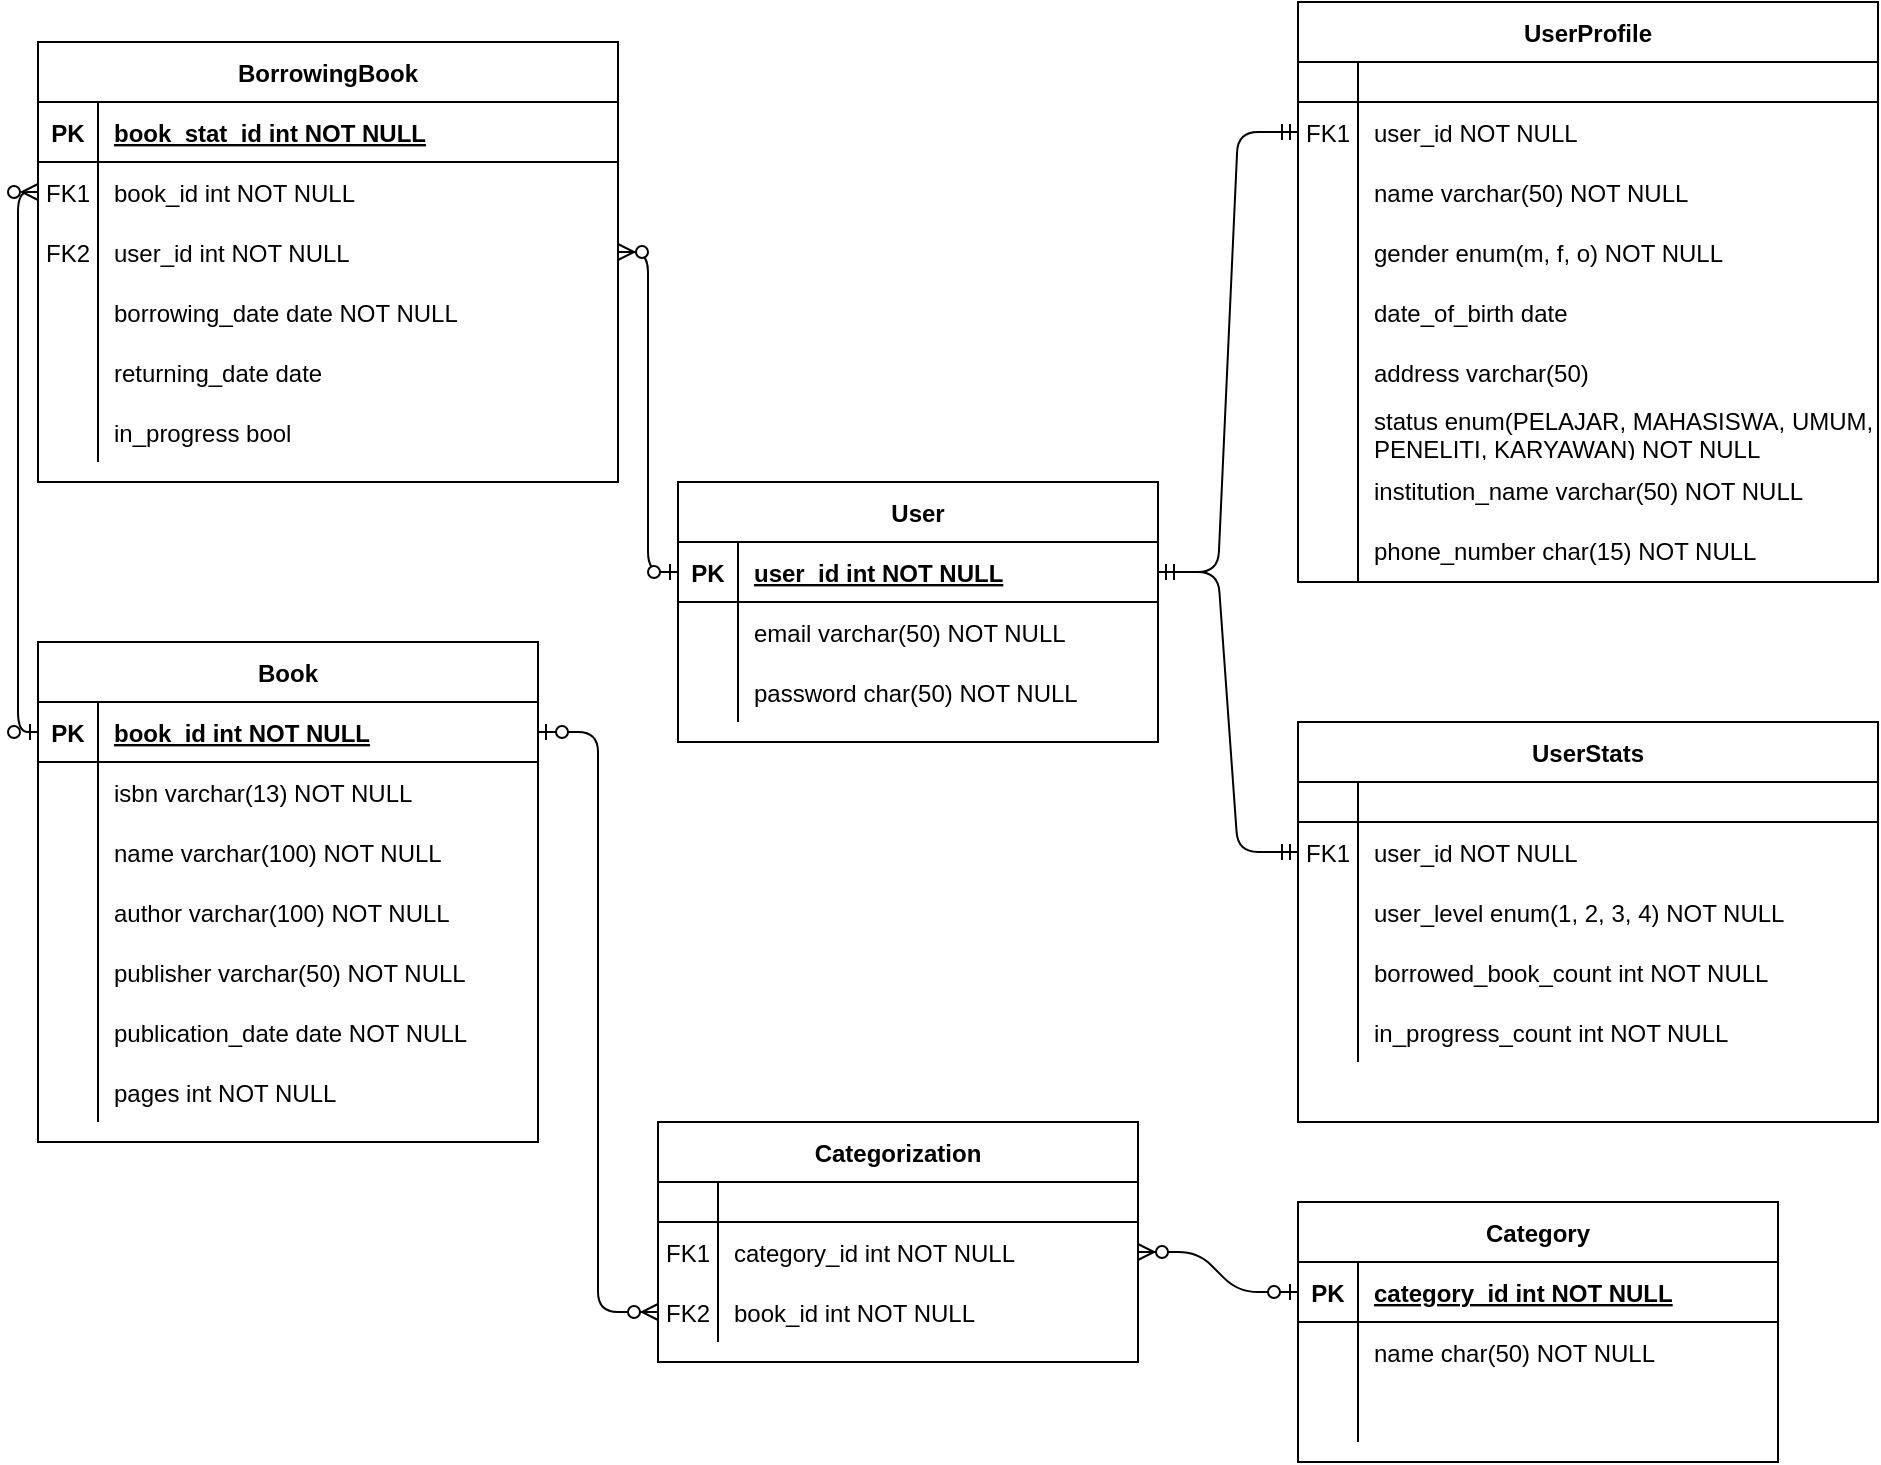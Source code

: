 <mxfile version="15.4.0" type="device"><diagram id="R2lEEEUBdFMjLlhIrx00" name="Page-1"><mxGraphModel dx="1150" dy="853" grid="1" gridSize="10" guides="1" tooltips="1" connect="1" arrows="1" fold="1" page="1" pageScale="1" pageWidth="850" pageHeight="1100" math="0" shadow="0" extFonts="Permanent Marker^https://fonts.googleapis.com/css?family=Permanent+Marker"><root><mxCell id="0"/><mxCell id="1" parent="0"/><mxCell id="C-vyLk0tnHw3VtMMgP7b-2" value="Book" style="shape=table;startSize=30;container=1;collapsible=1;childLayout=tableLayout;fixedRows=1;rowLines=0;fontStyle=1;align=center;resizeLast=1;" parent="1" vertex="1"><mxGeometry x="50" y="360" width="250" height="250" as="geometry"/></mxCell><mxCell id="C-vyLk0tnHw3VtMMgP7b-3" value="" style="shape=partialRectangle;collapsible=0;dropTarget=0;pointerEvents=0;fillColor=none;points=[[0,0.5],[1,0.5]];portConstraint=eastwest;top=0;left=0;right=0;bottom=1;" parent="C-vyLk0tnHw3VtMMgP7b-2" vertex="1"><mxGeometry y="30" width="250" height="30" as="geometry"/></mxCell><mxCell id="C-vyLk0tnHw3VtMMgP7b-4" value="PK" style="shape=partialRectangle;overflow=hidden;connectable=0;fillColor=none;top=0;left=0;bottom=0;right=0;fontStyle=1;" parent="C-vyLk0tnHw3VtMMgP7b-3" vertex="1"><mxGeometry width="30" height="30" as="geometry"/></mxCell><mxCell id="C-vyLk0tnHw3VtMMgP7b-5" value="book_id int NOT NULL " style="shape=partialRectangle;overflow=hidden;connectable=0;fillColor=none;top=0;left=0;bottom=0;right=0;align=left;spacingLeft=6;fontStyle=5;" parent="C-vyLk0tnHw3VtMMgP7b-3" vertex="1"><mxGeometry x="30" width="220" height="30" as="geometry"/></mxCell><mxCell id="C-vyLk0tnHw3VtMMgP7b-6" value="" style="shape=partialRectangle;collapsible=0;dropTarget=0;pointerEvents=0;fillColor=none;points=[[0,0.5],[1,0.5]];portConstraint=eastwest;top=0;left=0;right=0;bottom=0;" parent="C-vyLk0tnHw3VtMMgP7b-2" vertex="1"><mxGeometry y="60" width="250" height="30" as="geometry"/></mxCell><mxCell id="C-vyLk0tnHw3VtMMgP7b-7" value="" style="shape=partialRectangle;overflow=hidden;connectable=0;fillColor=none;top=0;left=0;bottom=0;right=0;" parent="C-vyLk0tnHw3VtMMgP7b-6" vertex="1"><mxGeometry width="30" height="30" as="geometry"/></mxCell><mxCell id="C-vyLk0tnHw3VtMMgP7b-8" value="isbn varchar(13) NOT NULL" style="shape=partialRectangle;overflow=hidden;connectable=0;fillColor=none;top=0;left=0;bottom=0;right=0;align=left;spacingLeft=6;" parent="C-vyLk0tnHw3VtMMgP7b-6" vertex="1"><mxGeometry x="30" width="220" height="30" as="geometry"/></mxCell><mxCell id="C-vyLk0tnHw3VtMMgP7b-9" value="" style="shape=partialRectangle;collapsible=0;dropTarget=0;pointerEvents=0;fillColor=none;points=[[0,0.5],[1,0.5]];portConstraint=eastwest;top=0;left=0;right=0;bottom=0;" parent="C-vyLk0tnHw3VtMMgP7b-2" vertex="1"><mxGeometry y="90" width="250" height="30" as="geometry"/></mxCell><mxCell id="C-vyLk0tnHw3VtMMgP7b-10" value="" style="shape=partialRectangle;overflow=hidden;connectable=0;fillColor=none;top=0;left=0;bottom=0;right=0;" parent="C-vyLk0tnHw3VtMMgP7b-9" vertex="1"><mxGeometry width="30" height="30" as="geometry"/></mxCell><mxCell id="C-vyLk0tnHw3VtMMgP7b-11" value="name varchar(100) NOT NULL" style="shape=partialRectangle;overflow=hidden;connectable=0;fillColor=none;top=0;left=0;bottom=0;right=0;align=left;spacingLeft=6;" parent="C-vyLk0tnHw3VtMMgP7b-9" vertex="1"><mxGeometry x="30" width="220" height="30" as="geometry"/></mxCell><mxCell id="uxyhOm8NF-rPEMLuehHi-76" value="" style="shape=partialRectangle;collapsible=0;dropTarget=0;pointerEvents=0;fillColor=none;points=[[0,0.5],[1,0.5]];portConstraint=eastwest;top=0;left=0;right=0;bottom=0;" parent="C-vyLk0tnHw3VtMMgP7b-2" vertex="1"><mxGeometry y="120" width="250" height="30" as="geometry"/></mxCell><mxCell id="uxyhOm8NF-rPEMLuehHi-77" value="" style="shape=partialRectangle;overflow=hidden;connectable=0;fillColor=none;top=0;left=0;bottom=0;right=0;" parent="uxyhOm8NF-rPEMLuehHi-76" vertex="1"><mxGeometry width="30" height="30" as="geometry"/></mxCell><mxCell id="uxyhOm8NF-rPEMLuehHi-78" value="author varchar(100) NOT NULL" style="shape=partialRectangle;overflow=hidden;connectable=0;fillColor=none;top=0;left=0;bottom=0;right=0;align=left;spacingLeft=6;" parent="uxyhOm8NF-rPEMLuehHi-76" vertex="1"><mxGeometry x="30" width="220" height="30" as="geometry"/></mxCell><mxCell id="uxyhOm8NF-rPEMLuehHi-79" value="" style="shape=partialRectangle;collapsible=0;dropTarget=0;pointerEvents=0;fillColor=none;points=[[0,0.5],[1,0.5]];portConstraint=eastwest;top=0;left=0;right=0;bottom=0;" parent="C-vyLk0tnHw3VtMMgP7b-2" vertex="1"><mxGeometry y="150" width="250" height="30" as="geometry"/></mxCell><mxCell id="uxyhOm8NF-rPEMLuehHi-80" value="" style="shape=partialRectangle;overflow=hidden;connectable=0;fillColor=none;top=0;left=0;bottom=0;right=0;" parent="uxyhOm8NF-rPEMLuehHi-79" vertex="1"><mxGeometry width="30" height="30" as="geometry"/></mxCell><mxCell id="uxyhOm8NF-rPEMLuehHi-81" value="publisher varchar(50) NOT NULL" style="shape=partialRectangle;overflow=hidden;connectable=0;fillColor=none;top=0;left=0;bottom=0;right=0;align=left;spacingLeft=6;" parent="uxyhOm8NF-rPEMLuehHi-79" vertex="1"><mxGeometry x="30" width="220" height="30" as="geometry"/></mxCell><mxCell id="uxyhOm8NF-rPEMLuehHi-82" value="" style="shape=partialRectangle;collapsible=0;dropTarget=0;pointerEvents=0;fillColor=none;points=[[0,0.5],[1,0.5]];portConstraint=eastwest;top=0;left=0;right=0;bottom=0;" parent="C-vyLk0tnHw3VtMMgP7b-2" vertex="1"><mxGeometry y="180" width="250" height="30" as="geometry"/></mxCell><mxCell id="uxyhOm8NF-rPEMLuehHi-83" value="" style="shape=partialRectangle;overflow=hidden;connectable=0;fillColor=none;top=0;left=0;bottom=0;right=0;" parent="uxyhOm8NF-rPEMLuehHi-82" vertex="1"><mxGeometry width="30" height="30" as="geometry"/></mxCell><mxCell id="uxyhOm8NF-rPEMLuehHi-84" value="publication_date date NOT NULL" style="shape=partialRectangle;overflow=hidden;connectable=0;fillColor=none;top=0;left=0;bottom=0;right=0;align=left;spacingLeft=6;" parent="uxyhOm8NF-rPEMLuehHi-82" vertex="1"><mxGeometry x="30" width="220" height="30" as="geometry"/></mxCell><mxCell id="uxyhOm8NF-rPEMLuehHi-85" value="" style="shape=partialRectangle;collapsible=0;dropTarget=0;pointerEvents=0;fillColor=none;points=[[0,0.5],[1,0.5]];portConstraint=eastwest;top=0;left=0;right=0;bottom=0;" parent="C-vyLk0tnHw3VtMMgP7b-2" vertex="1"><mxGeometry y="210" width="250" height="30" as="geometry"/></mxCell><mxCell id="uxyhOm8NF-rPEMLuehHi-86" value="" style="shape=partialRectangle;overflow=hidden;connectable=0;fillColor=none;top=0;left=0;bottom=0;right=0;" parent="uxyhOm8NF-rPEMLuehHi-85" vertex="1"><mxGeometry width="30" height="30" as="geometry"/></mxCell><mxCell id="uxyhOm8NF-rPEMLuehHi-87" value="pages int NOT NULL" style="shape=partialRectangle;overflow=hidden;connectable=0;fillColor=none;top=0;left=0;bottom=0;right=0;align=left;spacingLeft=6;" parent="uxyhOm8NF-rPEMLuehHi-85" vertex="1"><mxGeometry x="30" width="220" height="30" as="geometry"/></mxCell><mxCell id="C-vyLk0tnHw3VtMMgP7b-23" value="UserProfile" style="shape=table;startSize=30;container=1;collapsible=1;childLayout=tableLayout;fixedRows=1;rowLines=0;fontStyle=1;align=center;resizeLast=1;" parent="1" vertex="1"><mxGeometry x="680" y="40" width="290" height="290" as="geometry"/></mxCell><mxCell id="C-vyLk0tnHw3VtMMgP7b-24" value="" style="shape=partialRectangle;collapsible=0;dropTarget=0;pointerEvents=0;fillColor=none;points=[[0,0.5],[1,0.5]];portConstraint=eastwest;top=0;left=0;right=0;bottom=1;" parent="C-vyLk0tnHw3VtMMgP7b-23" vertex="1"><mxGeometry y="30" width="290" height="20" as="geometry"/></mxCell><mxCell id="C-vyLk0tnHw3VtMMgP7b-25" value="" style="shape=partialRectangle;overflow=hidden;connectable=0;fillColor=none;top=0;left=0;bottom=0;right=0;fontStyle=1;" parent="C-vyLk0tnHw3VtMMgP7b-24" vertex="1"><mxGeometry width="30" height="20" as="geometry"/></mxCell><mxCell id="C-vyLk0tnHw3VtMMgP7b-26" value="" style="shape=partialRectangle;overflow=hidden;connectable=0;fillColor=none;top=0;left=0;bottom=0;right=0;align=left;spacingLeft=6;fontStyle=5;shadow=0;" parent="C-vyLk0tnHw3VtMMgP7b-24" vertex="1"><mxGeometry x="30" width="260" height="20" as="geometry"/></mxCell><mxCell id="uxyhOm8NF-rPEMLuehHi-24" value="" style="shape=partialRectangle;collapsible=0;dropTarget=0;pointerEvents=0;fillColor=none;points=[[0,0.5],[1,0.5]];portConstraint=eastwest;top=0;left=0;right=0;bottom=0;" parent="C-vyLk0tnHw3VtMMgP7b-23" vertex="1"><mxGeometry y="50" width="290" height="30" as="geometry"/></mxCell><mxCell id="uxyhOm8NF-rPEMLuehHi-25" value="FK1" style="shape=partialRectangle;overflow=hidden;connectable=0;fillColor=none;top=0;left=0;bottom=0;right=0;" parent="uxyhOm8NF-rPEMLuehHi-24" vertex="1"><mxGeometry width="30" height="30" as="geometry"/></mxCell><mxCell id="uxyhOm8NF-rPEMLuehHi-26" value="user_id NOT NULL" style="shape=partialRectangle;overflow=hidden;connectable=0;fillColor=none;top=0;left=0;bottom=0;right=0;align=left;spacingLeft=6;" parent="uxyhOm8NF-rPEMLuehHi-24" vertex="1"><mxGeometry x="30" width="260" height="30" as="geometry"/></mxCell><mxCell id="C-vyLk0tnHw3VtMMgP7b-27" value="" style="shape=partialRectangle;collapsible=0;dropTarget=0;pointerEvents=0;fillColor=none;points=[[0,0.5],[1,0.5]];portConstraint=eastwest;top=0;left=0;right=0;bottom=0;" parent="C-vyLk0tnHw3VtMMgP7b-23" vertex="1"><mxGeometry y="80" width="290" height="30" as="geometry"/></mxCell><mxCell id="C-vyLk0tnHw3VtMMgP7b-28" value="" style="shape=partialRectangle;overflow=hidden;connectable=0;fillColor=none;top=0;left=0;bottom=0;right=0;" parent="C-vyLk0tnHw3VtMMgP7b-27" vertex="1"><mxGeometry width="30" height="30" as="geometry"/></mxCell><mxCell id="C-vyLk0tnHw3VtMMgP7b-29" value="name varchar(50) NOT NULL" style="shape=partialRectangle;overflow=hidden;connectable=0;fillColor=none;top=0;left=0;bottom=0;right=0;align=left;spacingLeft=6;" parent="C-vyLk0tnHw3VtMMgP7b-27" vertex="1"><mxGeometry x="30" width="260" height="30" as="geometry"/></mxCell><mxCell id="uxyhOm8NF-rPEMLuehHi-1" value="" style="shape=partialRectangle;collapsible=0;dropTarget=0;pointerEvents=0;fillColor=none;points=[[0,0.5],[1,0.5]];portConstraint=eastwest;top=0;left=0;right=0;bottom=0;" parent="C-vyLk0tnHw3VtMMgP7b-23" vertex="1"><mxGeometry y="110" width="290" height="30" as="geometry"/></mxCell><mxCell id="uxyhOm8NF-rPEMLuehHi-2" value="" style="shape=partialRectangle;overflow=hidden;connectable=0;fillColor=none;top=0;left=0;bottom=0;right=0;" parent="uxyhOm8NF-rPEMLuehHi-1" vertex="1"><mxGeometry width="30" height="30" as="geometry"/></mxCell><mxCell id="uxyhOm8NF-rPEMLuehHi-3" value="gender enum(m, f, o) NOT NULL" style="shape=partialRectangle;overflow=hidden;connectable=0;fillColor=none;top=0;left=0;bottom=0;right=0;align=left;spacingLeft=6;" parent="uxyhOm8NF-rPEMLuehHi-1" vertex="1"><mxGeometry x="30" width="260" height="30" as="geometry"/></mxCell><mxCell id="uxyhOm8NF-rPEMLuehHi-27" value="" style="shape=partialRectangle;collapsible=0;dropTarget=0;pointerEvents=0;fillColor=none;points=[[0,0.5],[1,0.5]];portConstraint=eastwest;top=0;left=0;right=0;bottom=0;" parent="C-vyLk0tnHw3VtMMgP7b-23" vertex="1"><mxGeometry y="140" width="290" height="30" as="geometry"/></mxCell><mxCell id="uxyhOm8NF-rPEMLuehHi-28" value="" style="shape=partialRectangle;overflow=hidden;connectable=0;fillColor=none;top=0;left=0;bottom=0;right=0;" parent="uxyhOm8NF-rPEMLuehHi-27" vertex="1"><mxGeometry width="30" height="30" as="geometry"/></mxCell><mxCell id="uxyhOm8NF-rPEMLuehHi-29" value="date_of_birth date" style="shape=partialRectangle;overflow=hidden;connectable=0;fillColor=none;top=0;left=0;bottom=0;right=0;align=left;spacingLeft=6;" parent="uxyhOm8NF-rPEMLuehHi-27" vertex="1"><mxGeometry x="30" width="260" height="30" as="geometry"/></mxCell><mxCell id="uxyhOm8NF-rPEMLuehHi-30" value="" style="shape=partialRectangle;collapsible=0;dropTarget=0;pointerEvents=0;fillColor=none;points=[[0,0.5],[1,0.5]];portConstraint=eastwest;top=0;left=0;right=0;bottom=0;" parent="C-vyLk0tnHw3VtMMgP7b-23" vertex="1"><mxGeometry y="170" width="290" height="30" as="geometry"/></mxCell><mxCell id="uxyhOm8NF-rPEMLuehHi-31" value="" style="shape=partialRectangle;overflow=hidden;connectable=0;fillColor=none;top=0;left=0;bottom=0;right=0;" parent="uxyhOm8NF-rPEMLuehHi-30" vertex="1"><mxGeometry width="30" height="30" as="geometry"/></mxCell><mxCell id="uxyhOm8NF-rPEMLuehHi-32" value="address varchar(50)" style="shape=partialRectangle;overflow=hidden;connectable=0;fillColor=none;top=0;left=0;bottom=0;right=0;align=left;spacingLeft=6;" parent="uxyhOm8NF-rPEMLuehHi-30" vertex="1"><mxGeometry x="30" width="260" height="30" as="geometry"/></mxCell><mxCell id="hmpjGtrumHLrnvDouR7j-2" value="" style="shape=partialRectangle;collapsible=0;dropTarget=0;pointerEvents=0;fillColor=none;points=[[0,0.5],[1,0.5]];portConstraint=eastwest;top=0;left=0;right=0;bottom=0;" parent="C-vyLk0tnHw3VtMMgP7b-23" vertex="1"><mxGeometry y="200" width="290" height="30" as="geometry"/></mxCell><mxCell id="hmpjGtrumHLrnvDouR7j-3" value="" style="shape=partialRectangle;overflow=hidden;connectable=0;fillColor=none;top=0;left=0;bottom=0;right=0;" parent="hmpjGtrumHLrnvDouR7j-2" vertex="1"><mxGeometry width="30" height="30" as="geometry"/></mxCell><mxCell id="hmpjGtrumHLrnvDouR7j-4" value="status enum(PELAJAR, MAHASISWA, UMUM, PENELITI, KARYAWAN) NOT NULL" style="shape=partialRectangle;overflow=hidden;connectable=0;fillColor=none;top=0;left=0;bottom=0;right=0;align=left;spacingLeft=6;whiteSpace=wrap;" parent="hmpjGtrumHLrnvDouR7j-2" vertex="1"><mxGeometry x="30" width="260" height="30" as="geometry"/></mxCell><mxCell id="hmpjGtrumHLrnvDouR7j-5" value="" style="shape=partialRectangle;collapsible=0;dropTarget=0;pointerEvents=0;fillColor=none;points=[[0,0.5],[1,0.5]];portConstraint=eastwest;top=0;left=0;right=0;bottom=0;" parent="C-vyLk0tnHw3VtMMgP7b-23" vertex="1"><mxGeometry y="230" width="290" height="30" as="geometry"/></mxCell><mxCell id="hmpjGtrumHLrnvDouR7j-6" value="" style="shape=partialRectangle;overflow=hidden;connectable=0;fillColor=none;top=0;left=0;bottom=0;right=0;" parent="hmpjGtrumHLrnvDouR7j-5" vertex="1"><mxGeometry width="30" height="30" as="geometry"/></mxCell><mxCell id="hmpjGtrumHLrnvDouR7j-7" value="institution_name varchar(50) NOT NULL" style="shape=partialRectangle;overflow=hidden;connectable=0;fillColor=none;top=0;left=0;bottom=0;right=0;align=left;spacingLeft=6;whiteSpace=wrap;" parent="hmpjGtrumHLrnvDouR7j-5" vertex="1"><mxGeometry x="30" width="260" height="30" as="geometry"/></mxCell><mxCell id="hmpjGtrumHLrnvDouR7j-8" value="" style="shape=partialRectangle;collapsible=0;dropTarget=0;pointerEvents=0;fillColor=none;points=[[0,0.5],[1,0.5]];portConstraint=eastwest;top=0;left=0;right=0;bottom=0;" parent="C-vyLk0tnHw3VtMMgP7b-23" vertex="1"><mxGeometry y="260" width="290" height="30" as="geometry"/></mxCell><mxCell id="hmpjGtrumHLrnvDouR7j-9" value="" style="shape=partialRectangle;overflow=hidden;connectable=0;fillColor=none;top=0;left=0;bottom=0;right=0;" parent="hmpjGtrumHLrnvDouR7j-8" vertex="1"><mxGeometry width="30" height="30" as="geometry"/></mxCell><mxCell id="hmpjGtrumHLrnvDouR7j-10" value="phone_number char(15) NOT NULL" style="shape=partialRectangle;overflow=hidden;connectable=0;fillColor=none;top=0;left=0;bottom=0;right=0;align=left;spacingLeft=6;whiteSpace=wrap;" parent="hmpjGtrumHLrnvDouR7j-8" vertex="1"><mxGeometry x="30" width="260" height="30" as="geometry"/></mxCell><mxCell id="uxyhOm8NF-rPEMLuehHi-4" value="UserStats" style="shape=table;startSize=30;container=1;collapsible=1;childLayout=tableLayout;fixedRows=1;rowLines=0;fontStyle=1;align=center;resizeLast=1;" parent="1" vertex="1"><mxGeometry x="680" y="400" width="290" height="200" as="geometry"/></mxCell><mxCell id="uxyhOm8NF-rPEMLuehHi-5" value="" style="shape=partialRectangle;collapsible=0;dropTarget=0;pointerEvents=0;fillColor=none;points=[[0,0.5],[1,0.5]];portConstraint=eastwest;top=0;left=0;right=0;bottom=1;" parent="uxyhOm8NF-rPEMLuehHi-4" vertex="1"><mxGeometry y="30" width="290" height="20" as="geometry"/></mxCell><mxCell id="uxyhOm8NF-rPEMLuehHi-6" value="" style="shape=partialRectangle;overflow=hidden;connectable=0;fillColor=none;top=0;left=0;bottom=0;right=0;fontStyle=1;" parent="uxyhOm8NF-rPEMLuehHi-5" vertex="1"><mxGeometry width="30" height="20" as="geometry"><mxRectangle width="30" height="20" as="alternateBounds"/></mxGeometry></mxCell><mxCell id="uxyhOm8NF-rPEMLuehHi-7" value="" style="shape=partialRectangle;overflow=hidden;connectable=0;fillColor=none;top=0;left=0;bottom=0;right=0;align=left;spacingLeft=6;fontStyle=5;" parent="uxyhOm8NF-rPEMLuehHi-5" vertex="1"><mxGeometry x="30" width="260" height="20" as="geometry"><mxRectangle width="260" height="20" as="alternateBounds"/></mxGeometry></mxCell><mxCell id="uxyhOm8NF-rPEMLuehHi-39" value="" style="shape=partialRectangle;collapsible=0;dropTarget=0;pointerEvents=0;fillColor=none;points=[[0,0.5],[1,0.5]];portConstraint=eastwest;top=0;left=0;right=0;bottom=0;" parent="uxyhOm8NF-rPEMLuehHi-4" vertex="1"><mxGeometry y="50" width="290" height="30" as="geometry"/></mxCell><mxCell id="uxyhOm8NF-rPEMLuehHi-40" value="FK1" style="shape=partialRectangle;overflow=hidden;connectable=0;fillColor=none;top=0;left=0;bottom=0;right=0;" parent="uxyhOm8NF-rPEMLuehHi-39" vertex="1"><mxGeometry width="30" height="30" as="geometry"><mxRectangle width="30" height="30" as="alternateBounds"/></mxGeometry></mxCell><mxCell id="uxyhOm8NF-rPEMLuehHi-41" value="user_id NOT NULL" style="shape=partialRectangle;overflow=hidden;connectable=0;fillColor=none;top=0;left=0;bottom=0;right=0;align=left;spacingLeft=6;" parent="uxyhOm8NF-rPEMLuehHi-39" vertex="1"><mxGeometry x="30" width="260" height="30" as="geometry"><mxRectangle width="260" height="30" as="alternateBounds"/></mxGeometry></mxCell><mxCell id="uxyhOm8NF-rPEMLuehHi-11" value="" style="shape=partialRectangle;collapsible=0;dropTarget=0;pointerEvents=0;fillColor=none;points=[[0,0.5],[1,0.5]];portConstraint=eastwest;top=0;left=0;right=0;bottom=0;" parent="uxyhOm8NF-rPEMLuehHi-4" vertex="1"><mxGeometry y="80" width="290" height="30" as="geometry"/></mxCell><mxCell id="uxyhOm8NF-rPEMLuehHi-12" value="" style="shape=partialRectangle;overflow=hidden;connectable=0;fillColor=none;top=0;left=0;bottom=0;right=0;" parent="uxyhOm8NF-rPEMLuehHi-11" vertex="1"><mxGeometry width="30" height="30" as="geometry"><mxRectangle width="30" height="30" as="alternateBounds"/></mxGeometry></mxCell><mxCell id="uxyhOm8NF-rPEMLuehHi-13" value="user_level enum(1, 2, 3, 4) NOT NULL" style="shape=partialRectangle;overflow=hidden;connectable=0;fillColor=none;top=0;left=0;bottom=0;right=0;align=left;spacingLeft=6;" parent="uxyhOm8NF-rPEMLuehHi-11" vertex="1"><mxGeometry x="30" width="260" height="30" as="geometry"><mxRectangle width="260" height="30" as="alternateBounds"/></mxGeometry></mxCell><mxCell id="uxyhOm8NF-rPEMLuehHi-42" value="" style="shape=partialRectangle;collapsible=0;dropTarget=0;pointerEvents=0;fillColor=none;points=[[0,0.5],[1,0.5]];portConstraint=eastwest;top=0;left=0;right=0;bottom=0;" parent="uxyhOm8NF-rPEMLuehHi-4" vertex="1"><mxGeometry y="110" width="290" height="30" as="geometry"/></mxCell><mxCell id="uxyhOm8NF-rPEMLuehHi-43" value="" style="shape=partialRectangle;overflow=hidden;connectable=0;fillColor=none;top=0;left=0;bottom=0;right=0;" parent="uxyhOm8NF-rPEMLuehHi-42" vertex="1"><mxGeometry width="30" height="30" as="geometry"><mxRectangle width="30" height="30" as="alternateBounds"/></mxGeometry></mxCell><mxCell id="uxyhOm8NF-rPEMLuehHi-44" value="borrowed_book_count int NOT NULL" style="shape=partialRectangle;overflow=hidden;connectable=0;fillColor=none;top=0;left=0;bottom=0;right=0;align=left;spacingLeft=6;" parent="uxyhOm8NF-rPEMLuehHi-42" vertex="1"><mxGeometry x="30" width="260" height="30" as="geometry"><mxRectangle width="260" height="30" as="alternateBounds"/></mxGeometry></mxCell><mxCell id="kzhQnNyP81As8P9qI8S0-5" value="" style="shape=partialRectangle;collapsible=0;dropTarget=0;pointerEvents=0;fillColor=none;points=[[0,0.5],[1,0.5]];portConstraint=eastwest;top=0;left=0;right=0;bottom=0;" vertex="1" parent="uxyhOm8NF-rPEMLuehHi-4"><mxGeometry y="140" width="290" height="30" as="geometry"/></mxCell><mxCell id="kzhQnNyP81As8P9qI8S0-6" value="" style="shape=partialRectangle;overflow=hidden;connectable=0;fillColor=none;top=0;left=0;bottom=0;right=0;" vertex="1" parent="kzhQnNyP81As8P9qI8S0-5"><mxGeometry width="30" height="30" as="geometry"><mxRectangle width="30" height="30" as="alternateBounds"/></mxGeometry></mxCell><mxCell id="kzhQnNyP81As8P9qI8S0-7" value="in_progress_count int NOT NULL" style="shape=partialRectangle;overflow=hidden;connectable=0;fillColor=none;top=0;left=0;bottom=0;right=0;align=left;spacingLeft=6;" vertex="1" parent="kzhQnNyP81As8P9qI8S0-5"><mxGeometry x="30" width="260" height="30" as="geometry"><mxRectangle width="260" height="30" as="alternateBounds"/></mxGeometry></mxCell><mxCell id="uxyhOm8NF-rPEMLuehHi-14" value="User" style="shape=table;startSize=30;container=1;collapsible=1;childLayout=tableLayout;fixedRows=1;rowLines=0;fontStyle=1;align=center;resizeLast=1;" parent="1" vertex="1"><mxGeometry x="370" y="280" width="240" height="130" as="geometry"/></mxCell><mxCell id="uxyhOm8NF-rPEMLuehHi-15" value="" style="shape=partialRectangle;collapsible=0;dropTarget=0;pointerEvents=0;fillColor=none;points=[[0,0.5],[1,0.5]];portConstraint=eastwest;top=0;left=0;right=0;bottom=1;" parent="uxyhOm8NF-rPEMLuehHi-14" vertex="1"><mxGeometry y="30" width="240" height="30" as="geometry"/></mxCell><mxCell id="uxyhOm8NF-rPEMLuehHi-16" value="PK" style="shape=partialRectangle;overflow=hidden;connectable=0;fillColor=none;top=0;left=0;bottom=0;right=0;fontStyle=1;" parent="uxyhOm8NF-rPEMLuehHi-15" vertex="1"><mxGeometry width="30" height="30" as="geometry"/></mxCell><mxCell id="uxyhOm8NF-rPEMLuehHi-17" value="user_id int NOT NULL " style="shape=partialRectangle;overflow=hidden;connectable=0;fillColor=none;top=0;left=0;bottom=0;right=0;align=left;spacingLeft=6;fontStyle=5;" parent="uxyhOm8NF-rPEMLuehHi-15" vertex="1"><mxGeometry x="30" width="210" height="30" as="geometry"/></mxCell><mxCell id="uxyhOm8NF-rPEMLuehHi-18" value="" style="shape=partialRectangle;collapsible=0;dropTarget=0;pointerEvents=0;fillColor=none;points=[[0,0.5],[1,0.5]];portConstraint=eastwest;top=0;left=0;right=0;bottom=0;" parent="uxyhOm8NF-rPEMLuehHi-14" vertex="1"><mxGeometry y="60" width="240" height="30" as="geometry"/></mxCell><mxCell id="uxyhOm8NF-rPEMLuehHi-19" value="" style="shape=partialRectangle;overflow=hidden;connectable=0;fillColor=none;top=0;left=0;bottom=0;right=0;" parent="uxyhOm8NF-rPEMLuehHi-18" vertex="1"><mxGeometry width="30" height="30" as="geometry"/></mxCell><mxCell id="uxyhOm8NF-rPEMLuehHi-20" value="email varchar(50) NOT NULL" style="shape=partialRectangle;overflow=hidden;connectable=0;fillColor=none;top=0;left=0;bottom=0;right=0;align=left;spacingLeft=6;" parent="uxyhOm8NF-rPEMLuehHi-18" vertex="1"><mxGeometry x="30" width="210" height="30" as="geometry"/></mxCell><mxCell id="uxyhOm8NF-rPEMLuehHi-21" value="" style="shape=partialRectangle;collapsible=0;dropTarget=0;pointerEvents=0;fillColor=none;points=[[0,0.5],[1,0.5]];portConstraint=eastwest;top=0;left=0;right=0;bottom=0;" parent="uxyhOm8NF-rPEMLuehHi-14" vertex="1"><mxGeometry y="90" width="240" height="30" as="geometry"/></mxCell><mxCell id="uxyhOm8NF-rPEMLuehHi-22" value="" style="shape=partialRectangle;overflow=hidden;connectable=0;fillColor=none;top=0;left=0;bottom=0;right=0;" parent="uxyhOm8NF-rPEMLuehHi-21" vertex="1"><mxGeometry width="30" height="30" as="geometry"/></mxCell><mxCell id="uxyhOm8NF-rPEMLuehHi-23" value="password char(50) NOT NULL" style="shape=partialRectangle;overflow=hidden;connectable=0;fillColor=none;top=0;left=0;bottom=0;right=0;align=left;spacingLeft=6;" parent="uxyhOm8NF-rPEMLuehHi-21" vertex="1"><mxGeometry x="30" width="210" height="30" as="geometry"/></mxCell><mxCell id="uxyhOm8NF-rPEMLuehHi-45" value="BorrowingBook" style="shape=table;startSize=30;container=1;collapsible=1;childLayout=tableLayout;fixedRows=1;rowLines=0;fontStyle=1;align=center;resizeLast=1;" parent="1" vertex="1"><mxGeometry x="50" y="60" width="290" height="220" as="geometry"/></mxCell><mxCell id="uxyhOm8NF-rPEMLuehHi-46" value="" style="shape=partialRectangle;collapsible=0;dropTarget=0;pointerEvents=0;fillColor=none;points=[[0,0.5],[1,0.5]];portConstraint=eastwest;top=0;left=0;right=0;bottom=1;" parent="uxyhOm8NF-rPEMLuehHi-45" vertex="1"><mxGeometry y="30" width="290" height="30" as="geometry"/></mxCell><mxCell id="uxyhOm8NF-rPEMLuehHi-47" value="PK" style="shape=partialRectangle;overflow=hidden;connectable=0;fillColor=none;top=0;left=0;bottom=0;right=0;fontStyle=1;" parent="uxyhOm8NF-rPEMLuehHi-46" vertex="1"><mxGeometry width="30" height="30" as="geometry"><mxRectangle width="30" height="30" as="alternateBounds"/></mxGeometry></mxCell><mxCell id="uxyhOm8NF-rPEMLuehHi-48" value="book_stat_id int NOT NULL" style="shape=partialRectangle;overflow=hidden;connectable=0;fillColor=none;top=0;left=0;bottom=0;right=0;align=left;spacingLeft=6;fontStyle=5;" parent="uxyhOm8NF-rPEMLuehHi-46" vertex="1"><mxGeometry x="30" width="260" height="30" as="geometry"><mxRectangle width="260" height="30" as="alternateBounds"/></mxGeometry></mxCell><mxCell id="uxyhOm8NF-rPEMLuehHi-49" value="" style="shape=partialRectangle;collapsible=0;dropTarget=0;pointerEvents=0;fillColor=none;points=[[0,0.5],[1,0.5]];portConstraint=eastwest;top=0;left=0;right=0;bottom=0;" parent="uxyhOm8NF-rPEMLuehHi-45" vertex="1"><mxGeometry y="60" width="290" height="30" as="geometry"/></mxCell><mxCell id="uxyhOm8NF-rPEMLuehHi-50" value="FK1" style="shape=partialRectangle;overflow=hidden;connectable=0;fillColor=none;top=0;left=0;bottom=0;right=0;" parent="uxyhOm8NF-rPEMLuehHi-49" vertex="1"><mxGeometry width="30" height="30" as="geometry"><mxRectangle width="30" height="30" as="alternateBounds"/></mxGeometry></mxCell><mxCell id="uxyhOm8NF-rPEMLuehHi-51" value="book_id int NOT NULL" style="shape=partialRectangle;overflow=hidden;connectable=0;fillColor=none;top=0;left=0;bottom=0;right=0;align=left;spacingLeft=6;" parent="uxyhOm8NF-rPEMLuehHi-49" vertex="1"><mxGeometry x="30" width="260" height="30" as="geometry"><mxRectangle width="260" height="30" as="alternateBounds"/></mxGeometry></mxCell><mxCell id="uxyhOm8NF-rPEMLuehHi-52" value="" style="shape=partialRectangle;collapsible=0;dropTarget=0;pointerEvents=0;fillColor=none;points=[[0,0.5],[1,0.5]];portConstraint=eastwest;top=0;left=0;right=0;bottom=0;" parent="uxyhOm8NF-rPEMLuehHi-45" vertex="1"><mxGeometry y="90" width="290" height="30" as="geometry"/></mxCell><mxCell id="uxyhOm8NF-rPEMLuehHi-53" value="FK2" style="shape=partialRectangle;overflow=hidden;connectable=0;fillColor=none;top=0;left=0;bottom=0;right=0;" parent="uxyhOm8NF-rPEMLuehHi-52" vertex="1"><mxGeometry width="30" height="30" as="geometry"><mxRectangle width="30" height="30" as="alternateBounds"/></mxGeometry></mxCell><mxCell id="uxyhOm8NF-rPEMLuehHi-54" value="user_id int NOT NULL" style="shape=partialRectangle;overflow=hidden;connectable=0;fillColor=none;top=0;left=0;bottom=0;right=0;align=left;spacingLeft=6;" parent="uxyhOm8NF-rPEMLuehHi-52" vertex="1"><mxGeometry x="30" width="260" height="30" as="geometry"><mxRectangle width="260" height="30" as="alternateBounds"/></mxGeometry></mxCell><mxCell id="uxyhOm8NF-rPEMLuehHi-55" value="" style="shape=partialRectangle;collapsible=0;dropTarget=0;pointerEvents=0;fillColor=none;points=[[0,0.5],[1,0.5]];portConstraint=eastwest;top=0;left=0;right=0;bottom=0;" parent="uxyhOm8NF-rPEMLuehHi-45" vertex="1"><mxGeometry y="120" width="290" height="30" as="geometry"/></mxCell><mxCell id="uxyhOm8NF-rPEMLuehHi-56" value="" style="shape=partialRectangle;overflow=hidden;connectable=0;fillColor=none;top=0;left=0;bottom=0;right=0;" parent="uxyhOm8NF-rPEMLuehHi-55" vertex="1"><mxGeometry width="30" height="30" as="geometry"><mxRectangle width="30" height="30" as="alternateBounds"/></mxGeometry></mxCell><mxCell id="uxyhOm8NF-rPEMLuehHi-57" value="borrowing_date date NOT NULL" style="shape=partialRectangle;overflow=hidden;connectable=0;fillColor=none;top=0;left=0;bottom=0;right=0;align=left;spacingLeft=6;" parent="uxyhOm8NF-rPEMLuehHi-55" vertex="1"><mxGeometry x="30" width="260" height="30" as="geometry"><mxRectangle width="260" height="30" as="alternateBounds"/></mxGeometry></mxCell><mxCell id="uxyhOm8NF-rPEMLuehHi-72" value="" style="shape=partialRectangle;collapsible=0;dropTarget=0;pointerEvents=0;fillColor=none;points=[[0,0.5],[1,0.5]];portConstraint=eastwest;top=0;left=0;right=0;bottom=0;" parent="uxyhOm8NF-rPEMLuehHi-45" vertex="1"><mxGeometry y="150" width="290" height="30" as="geometry"/></mxCell><mxCell id="uxyhOm8NF-rPEMLuehHi-73" value="" style="shape=partialRectangle;overflow=hidden;connectable=0;fillColor=none;top=0;left=0;bottom=0;right=0;" parent="uxyhOm8NF-rPEMLuehHi-72" vertex="1"><mxGeometry width="30" height="30" as="geometry"><mxRectangle width="30" height="30" as="alternateBounds"/></mxGeometry></mxCell><mxCell id="uxyhOm8NF-rPEMLuehHi-74" value="returning_date date" style="shape=partialRectangle;overflow=hidden;connectable=0;fillColor=none;top=0;left=0;bottom=0;right=0;align=left;spacingLeft=6;" parent="uxyhOm8NF-rPEMLuehHi-72" vertex="1"><mxGeometry x="30" width="260" height="30" as="geometry"><mxRectangle width="260" height="30" as="alternateBounds"/></mxGeometry></mxCell><mxCell id="kzhQnNyP81As8P9qI8S0-1" value="" style="shape=partialRectangle;collapsible=0;dropTarget=0;pointerEvents=0;fillColor=none;points=[[0,0.5],[1,0.5]];portConstraint=eastwest;top=0;left=0;right=0;bottom=0;" vertex="1" parent="uxyhOm8NF-rPEMLuehHi-45"><mxGeometry y="180" width="290" height="30" as="geometry"/></mxCell><mxCell id="kzhQnNyP81As8P9qI8S0-2" value="" style="shape=partialRectangle;overflow=hidden;connectable=0;fillColor=none;top=0;left=0;bottom=0;right=0;" vertex="1" parent="kzhQnNyP81As8P9qI8S0-1"><mxGeometry width="30" height="30" as="geometry"><mxRectangle width="30" height="30" as="alternateBounds"/></mxGeometry></mxCell><mxCell id="kzhQnNyP81As8P9qI8S0-3" value="in_progress bool " style="shape=partialRectangle;overflow=hidden;connectable=0;fillColor=none;top=0;left=0;bottom=0;right=0;align=left;spacingLeft=6;" vertex="1" parent="kzhQnNyP81As8P9qI8S0-1"><mxGeometry x="30" width="260" height="30" as="geometry"><mxRectangle width="260" height="30" as="alternateBounds"/></mxGeometry></mxCell><mxCell id="uxyhOm8NF-rPEMLuehHi-98" value="" style="edgeStyle=entityRelationEdgeStyle;fontSize=12;html=1;endArrow=ERmandOne;startArrow=ERmandOne;entryX=0;entryY=0.5;entryDx=0;entryDy=0;exitX=1;exitY=0.5;exitDx=0;exitDy=0;" parent="1" source="uxyhOm8NF-rPEMLuehHi-15" target="uxyhOm8NF-rPEMLuehHi-39" edge="1"><mxGeometry width="100" height="100" relative="1" as="geometry"><mxPoint x="530" y="430" as="sourcePoint"/><mxPoint x="630" y="330" as="targetPoint"/></mxGeometry></mxCell><mxCell id="uxyhOm8NF-rPEMLuehHi-99" value="" style="edgeStyle=entityRelationEdgeStyle;fontSize=12;html=1;endArrow=ERmandOne;startArrow=ERmandOne;exitX=1;exitY=0.5;exitDx=0;exitDy=0;" parent="1" source="uxyhOm8NF-rPEMLuehHi-15" target="uxyhOm8NF-rPEMLuehHi-24" edge="1"><mxGeometry width="100" height="100" relative="1" as="geometry"><mxPoint x="530" y="430" as="sourcePoint"/><mxPoint x="630" y="330" as="targetPoint"/></mxGeometry></mxCell><mxCell id="uxyhOm8NF-rPEMLuehHi-100" value="" style="edgeStyle=orthogonalEdgeStyle;fontSize=12;html=1;endArrow=ERzeroToMany;startArrow=ERzeroToOne;exitX=0;exitY=0.5;exitDx=0;exitDy=0;entryX=1;entryY=0.5;entryDx=0;entryDy=0;" parent="1" source="uxyhOm8NF-rPEMLuehHi-15" target="uxyhOm8NF-rPEMLuehHi-52" edge="1"><mxGeometry width="100" height="100" relative="1" as="geometry"><mxPoint x="530" y="430" as="sourcePoint"/><mxPoint x="630" y="330" as="targetPoint"/></mxGeometry></mxCell><mxCell id="uxyhOm8NF-rPEMLuehHi-101" value="" style="edgeStyle=orthogonalEdgeStyle;fontSize=12;html=1;endArrow=ERzeroToMany;startArrow=ERzeroToOne;exitX=0;exitY=0.5;exitDx=0;exitDy=0;entryX=0;entryY=0.5;entryDx=0;entryDy=0;elbow=vertical;" parent="1" source="C-vyLk0tnHw3VtMMgP7b-3" target="uxyhOm8NF-rPEMLuehHi-49" edge="1"><mxGeometry width="100" height="100" relative="1" as="geometry"><mxPoint x="530" y="430" as="sourcePoint"/><mxPoint x="630" y="330" as="targetPoint"/></mxGeometry></mxCell><mxCell id="uxyhOm8NF-rPEMLuehHi-102" value="Category" style="shape=table;startSize=30;container=1;collapsible=1;childLayout=tableLayout;fixedRows=1;rowLines=0;fontStyle=1;align=center;resizeLast=1;" parent="1" vertex="1"><mxGeometry x="680" y="640" width="240" height="130" as="geometry"/></mxCell><mxCell id="uxyhOm8NF-rPEMLuehHi-103" value="" style="shape=partialRectangle;collapsible=0;dropTarget=0;pointerEvents=0;fillColor=none;points=[[0,0.5],[1,0.5]];portConstraint=eastwest;top=0;left=0;right=0;bottom=1;" parent="uxyhOm8NF-rPEMLuehHi-102" vertex="1"><mxGeometry y="30" width="240" height="30" as="geometry"/></mxCell><mxCell id="uxyhOm8NF-rPEMLuehHi-104" value="PK" style="shape=partialRectangle;overflow=hidden;connectable=0;fillColor=none;top=0;left=0;bottom=0;right=0;fontStyle=1;" parent="uxyhOm8NF-rPEMLuehHi-103" vertex="1"><mxGeometry width="30" height="30" as="geometry"/></mxCell><mxCell id="uxyhOm8NF-rPEMLuehHi-105" value="category_id int NOT NULL " style="shape=partialRectangle;overflow=hidden;connectable=0;fillColor=none;top=0;left=0;bottom=0;right=0;align=left;spacingLeft=6;fontStyle=5;" parent="uxyhOm8NF-rPEMLuehHi-103" vertex="1"><mxGeometry x="30" width="210" height="30" as="geometry"/></mxCell><mxCell id="uxyhOm8NF-rPEMLuehHi-106" value="" style="shape=partialRectangle;collapsible=0;dropTarget=0;pointerEvents=0;fillColor=none;points=[[0,0.5],[1,0.5]];portConstraint=eastwest;top=0;left=0;right=0;bottom=0;" parent="uxyhOm8NF-rPEMLuehHi-102" vertex="1"><mxGeometry y="60" width="240" height="30" as="geometry"/></mxCell><mxCell id="uxyhOm8NF-rPEMLuehHi-107" value="" style="shape=partialRectangle;overflow=hidden;connectable=0;fillColor=none;top=0;left=0;bottom=0;right=0;" parent="uxyhOm8NF-rPEMLuehHi-106" vertex="1"><mxGeometry width="30" height="30" as="geometry"/></mxCell><mxCell id="uxyhOm8NF-rPEMLuehHi-108" value="name char(50) NOT NULL" style="shape=partialRectangle;overflow=hidden;connectable=0;fillColor=none;top=0;left=0;bottom=0;right=0;align=left;spacingLeft=6;" parent="uxyhOm8NF-rPEMLuehHi-106" vertex="1"><mxGeometry x="30" width="210" height="30" as="geometry"/></mxCell><mxCell id="uxyhOm8NF-rPEMLuehHi-109" value="" style="shape=partialRectangle;collapsible=0;dropTarget=0;pointerEvents=0;fillColor=none;points=[[0,0.5],[1,0.5]];portConstraint=eastwest;top=0;left=0;right=0;bottom=0;" parent="uxyhOm8NF-rPEMLuehHi-102" vertex="1"><mxGeometry y="90" width="240" height="30" as="geometry"/></mxCell><mxCell id="uxyhOm8NF-rPEMLuehHi-110" value="" style="shape=partialRectangle;overflow=hidden;connectable=0;fillColor=none;top=0;left=0;bottom=0;right=0;" parent="uxyhOm8NF-rPEMLuehHi-109" vertex="1"><mxGeometry width="30" height="30" as="geometry"/></mxCell><mxCell id="uxyhOm8NF-rPEMLuehHi-111" value="" style="shape=partialRectangle;overflow=hidden;connectable=0;fillColor=none;top=0;left=0;bottom=0;right=0;align=left;spacingLeft=6;" parent="uxyhOm8NF-rPEMLuehHi-109" vertex="1"><mxGeometry x="30" width="210" height="30" as="geometry"/></mxCell><mxCell id="uxyhOm8NF-rPEMLuehHi-112" value="Categorization" style="shape=table;startSize=30;container=1;collapsible=1;childLayout=tableLayout;fixedRows=1;rowLines=0;fontStyle=1;align=center;resizeLast=1;" parent="1" vertex="1"><mxGeometry x="360" y="600" width="240" height="120" as="geometry"/></mxCell><mxCell id="uxyhOm8NF-rPEMLuehHi-113" value="" style="shape=partialRectangle;collapsible=0;dropTarget=0;pointerEvents=0;fillColor=none;points=[[0,0.5],[1,0.5]];portConstraint=eastwest;top=0;left=0;right=0;bottom=1;" parent="uxyhOm8NF-rPEMLuehHi-112" vertex="1"><mxGeometry y="30" width="240" height="20" as="geometry"/></mxCell><mxCell id="uxyhOm8NF-rPEMLuehHi-114" value="" style="shape=partialRectangle;overflow=hidden;connectable=0;fillColor=none;top=0;left=0;bottom=0;right=0;fontStyle=1;" parent="uxyhOm8NF-rPEMLuehHi-113" vertex="1"><mxGeometry width="30" height="20" as="geometry"/></mxCell><mxCell id="uxyhOm8NF-rPEMLuehHi-115" value="" style="shape=partialRectangle;overflow=hidden;connectable=0;fillColor=none;top=0;left=0;bottom=0;right=0;align=left;spacingLeft=6;fontStyle=5;" parent="uxyhOm8NF-rPEMLuehHi-113" vertex="1"><mxGeometry x="30" width="210" height="20" as="geometry"/></mxCell><mxCell id="uxyhOm8NF-rPEMLuehHi-116" value="" style="shape=partialRectangle;collapsible=0;dropTarget=0;pointerEvents=0;fillColor=none;points=[[0,0.5],[1,0.5]];portConstraint=eastwest;top=0;left=0;right=0;bottom=0;" parent="uxyhOm8NF-rPEMLuehHi-112" vertex="1"><mxGeometry y="50" width="240" height="30" as="geometry"/></mxCell><mxCell id="uxyhOm8NF-rPEMLuehHi-117" value="FK1" style="shape=partialRectangle;overflow=hidden;connectable=0;fillColor=none;top=0;left=0;bottom=0;right=0;" parent="uxyhOm8NF-rPEMLuehHi-116" vertex="1"><mxGeometry width="30" height="30" as="geometry"/></mxCell><mxCell id="uxyhOm8NF-rPEMLuehHi-118" value="category_id int NOT NULL" style="shape=partialRectangle;overflow=hidden;connectable=0;fillColor=none;top=0;left=0;bottom=0;right=0;align=left;spacingLeft=6;fontStyle=0" parent="uxyhOm8NF-rPEMLuehHi-116" vertex="1"><mxGeometry x="30" width="210" height="30" as="geometry"/></mxCell><mxCell id="uxyhOm8NF-rPEMLuehHi-119" value="" style="shape=partialRectangle;collapsible=0;dropTarget=0;pointerEvents=0;fillColor=none;points=[[0,0.5],[1,0.5]];portConstraint=eastwest;top=0;left=0;right=0;bottom=0;" parent="uxyhOm8NF-rPEMLuehHi-112" vertex="1"><mxGeometry y="80" width="240" height="30" as="geometry"/></mxCell><mxCell id="uxyhOm8NF-rPEMLuehHi-120" value="FK2" style="shape=partialRectangle;overflow=hidden;connectable=0;fillColor=none;top=0;left=0;bottom=0;right=0;" parent="uxyhOm8NF-rPEMLuehHi-119" vertex="1"><mxGeometry width="30" height="30" as="geometry"/></mxCell><mxCell id="uxyhOm8NF-rPEMLuehHi-121" value="book_id int NOT NULL" style="shape=partialRectangle;overflow=hidden;connectable=0;fillColor=none;top=0;left=0;bottom=0;right=0;align=left;spacingLeft=6;fontStyle=0" parent="uxyhOm8NF-rPEMLuehHi-119" vertex="1"><mxGeometry x="30" width="210" height="30" as="geometry"/></mxCell><mxCell id="uxyhOm8NF-rPEMLuehHi-122" value="" style="edgeStyle=entityRelationEdgeStyle;fontSize=12;html=1;endArrow=ERzeroToMany;startArrow=ERzeroToOne;entryX=1;entryY=0.5;entryDx=0;entryDy=0;" parent="1" source="uxyhOm8NF-rPEMLuehHi-103" target="uxyhOm8NF-rPEMLuehHi-116" edge="1"><mxGeometry width="100" height="100" relative="1" as="geometry"><mxPoint x="560" y="530" as="sourcePoint"/><mxPoint x="660" y="430" as="targetPoint"/></mxGeometry></mxCell><mxCell id="uxyhOm8NF-rPEMLuehHi-123" value="" style="edgeStyle=entityRelationEdgeStyle;fontSize=12;html=1;endArrow=ERzeroToMany;startArrow=ERzeroToOne;entryX=0;entryY=0.5;entryDx=0;entryDy=0;" parent="1" source="C-vyLk0tnHw3VtMMgP7b-3" target="uxyhOm8NF-rPEMLuehHi-119" edge="1"><mxGeometry width="100" height="100" relative="1" as="geometry"><mxPoint x="560" y="530" as="sourcePoint"/><mxPoint x="660" y="430" as="targetPoint"/></mxGeometry></mxCell></root></mxGraphModel></diagram></mxfile>